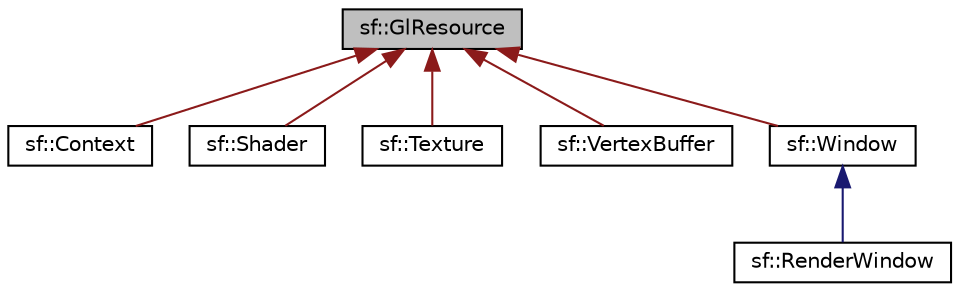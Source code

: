 digraph "sf::GlResource"
{
 // LATEX_PDF_SIZE
  edge [fontname="Helvetica",fontsize="10",labelfontname="Helvetica",labelfontsize="10"];
  node [fontname="Helvetica",fontsize="10",shape=record];
  Node1 [label="sf::GlResource",height=0.2,width=0.4,color="black", fillcolor="grey75", style="filled", fontcolor="black",tooltip="Base class for classes that require an OpenGL context."];
  Node1 -> Node2 [dir="back",color="firebrick4",fontsize="10",style="solid"];
  Node2 [label="sf::Context",height=0.2,width=0.4,color="black", fillcolor="white", style="filled",URL="$classsf_1_1_context.html",tooltip="Class holding a valid drawing context."];
  Node1 -> Node3 [dir="back",color="firebrick4",fontsize="10",style="solid"];
  Node3 [label="sf::Shader",height=0.2,width=0.4,color="black", fillcolor="white", style="filled",URL="$classsf_1_1_shader.html",tooltip="Shader class (vertex, geometry and fragment)"];
  Node1 -> Node4 [dir="back",color="firebrick4",fontsize="10",style="solid"];
  Node4 [label="sf::Texture",height=0.2,width=0.4,color="black", fillcolor="white", style="filled",URL="$classsf_1_1_texture.html",tooltip="Image living on the graphics card that can be used for drawing."];
  Node1 -> Node5 [dir="back",color="firebrick4",fontsize="10",style="solid"];
  Node5 [label="sf::VertexBuffer",height=0.2,width=0.4,color="black", fillcolor="white", style="filled",URL="$classsf_1_1_vertex_buffer.html",tooltip="Vertex buffer storage for one or more 2D primitives."];
  Node1 -> Node6 [dir="back",color="firebrick4",fontsize="10",style="solid"];
  Node6 [label="sf::Window",height=0.2,width=0.4,color="black", fillcolor="white", style="filled",URL="$classsf_1_1_window.html",tooltip="Window that serves as a target for OpenGL rendering."];
  Node6 -> Node7 [dir="back",color="midnightblue",fontsize="10",style="solid"];
  Node7 [label="sf::RenderWindow",height=0.2,width=0.4,color="black", fillcolor="white", style="filled",URL="$classsf_1_1_render_window.html",tooltip="Window that can serve as a target for 2D drawing."];
}
